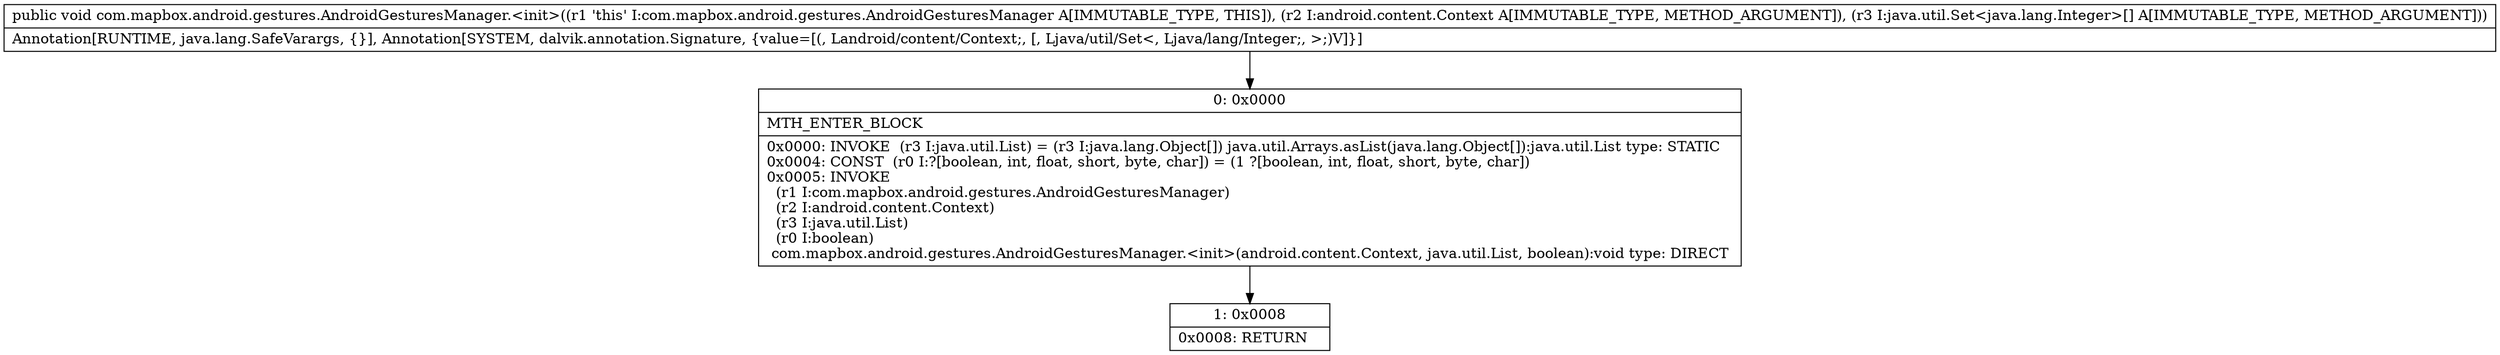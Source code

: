 digraph "CFG forcom.mapbox.android.gestures.AndroidGesturesManager.\<init\>(Landroid\/content\/Context;[Ljava\/util\/Set;)V" {
Node_0 [shape=record,label="{0\:\ 0x0000|MTH_ENTER_BLOCK\l|0x0000: INVOKE  (r3 I:java.util.List) = (r3 I:java.lang.Object[]) java.util.Arrays.asList(java.lang.Object[]):java.util.List type: STATIC \l0x0004: CONST  (r0 I:?[boolean, int, float, short, byte, char]) = (1 ?[boolean, int, float, short, byte, char]) \l0x0005: INVOKE  \l  (r1 I:com.mapbox.android.gestures.AndroidGesturesManager)\l  (r2 I:android.content.Context)\l  (r3 I:java.util.List)\l  (r0 I:boolean)\l com.mapbox.android.gestures.AndroidGesturesManager.\<init\>(android.content.Context, java.util.List, boolean):void type: DIRECT \l}"];
Node_1 [shape=record,label="{1\:\ 0x0008|0x0008: RETURN   \l}"];
MethodNode[shape=record,label="{public void com.mapbox.android.gestures.AndroidGesturesManager.\<init\>((r1 'this' I:com.mapbox.android.gestures.AndroidGesturesManager A[IMMUTABLE_TYPE, THIS]), (r2 I:android.content.Context A[IMMUTABLE_TYPE, METHOD_ARGUMENT]), (r3 I:java.util.Set\<java.lang.Integer\>[] A[IMMUTABLE_TYPE, METHOD_ARGUMENT]))  | Annotation[RUNTIME, java.lang.SafeVarargs, \{\}], Annotation[SYSTEM, dalvik.annotation.Signature, \{value=[(, Landroid\/content\/Context;, [, Ljava\/util\/Set\<, Ljava\/lang\/Integer;, \>;)V]\}]\l}"];
MethodNode -> Node_0;
Node_0 -> Node_1;
}

